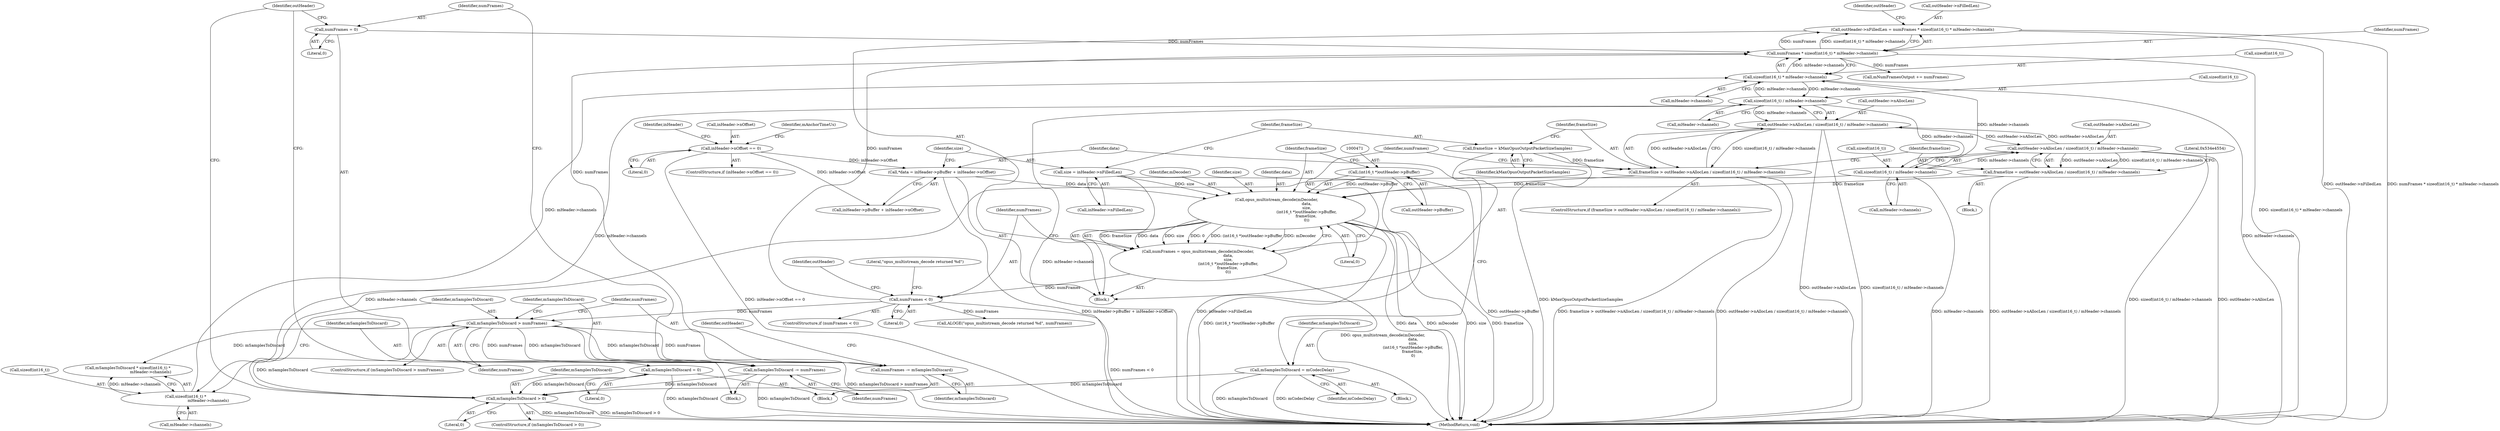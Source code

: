 digraph "0_Android_4e32001e4196f39ddd0b86686ae0231c8f5ed944@API" {
"1000532" [label="(Call,outHeader->nFilledLen = numFrames * sizeof(int16_t) * mHeader->channels)"];
"1000536" [label="(Call,numFrames * sizeof(int16_t) * mHeader->channels)"];
"1000514" [label="(Call,numFrames -= mSamplesToDiscard)"];
"1000502" [label="(Call,mSamplesToDiscard > numFrames)"];
"1000497" [label="(Call,mSamplesToDiscard > 0)"];
"1000529" [label="(Call,mSamplesToDiscard = 0)"];
"1000506" [label="(Call,mSamplesToDiscard -= numFrames)"];
"1000411" [label="(Call,mSamplesToDiscard = mCodecDelay)"];
"1000478" [label="(Call,numFrames < 0)"];
"1000464" [label="(Call,numFrames = opus_multistream_decode(mDecoder,\n                                                 data,\n                                                 size,\n                                                 (int16_t *)outHeader->pBuffer,\n                                                frameSize,\n                                                 0))"];
"1000466" [label="(Call,opus_multistream_decode(mDecoder,\n                                                 data,\n                                                 size,\n                                                 (int16_t *)outHeader->pBuffer,\n                                                frameSize,\n                                                 0))"];
"1000415" [label="(Call,*data = inHeader->pBuffer + inHeader->nOffset)"];
"1000390" [label="(Call,inHeader->nOffset == 0)"];
"1000425" [label="(Call,size = inHeader->nFilledLen)"];
"1000470" [label="(Call,(int16_t *)outHeader->pBuffer)"];
"1000435" [label="(Call,frameSize > outHeader->nAllocLen / sizeof(int16_t) / mHeader->channels)"];
"1000431" [label="(Call,frameSize = kMaxOpusOutputPacketSizeSamples)"];
"1000437" [label="(Call,outHeader->nAllocLen / sizeof(int16_t) / mHeader->channels)"];
"1000450" [label="(Call,outHeader->nAllocLen / sizeof(int16_t) / mHeader->channels)"];
"1000454" [label="(Call,sizeof(int16_t) / mHeader->channels)"];
"1000441" [label="(Call,sizeof(int16_t) / mHeader->channels)"];
"1000538" [label="(Call,sizeof(int16_t) * mHeader->channels)"];
"1000523" [label="(Call,sizeof(int16_t) *\n                                     mHeader->channels)"];
"1000448" [label="(Call,frameSize = outHeader->nAllocLen / sizeof(int16_t) / mHeader->channels)"];
"1000509" [label="(Call,numFrames = 0)"];
"1000501" [label="(ControlStructure,if (mSamplesToDiscard > numFrames))"];
"1000461" [label="(Literal,0x534e4554)"];
"1000478" [label="(Call,numFrames < 0)"];
"1000546" [label="(Identifier,outHeader)"];
"1000538" [label="(Call,sizeof(int16_t) * mHeader->channels)"];
"1000482" [label="(Call,ALOGE(\"opus_multistream_decode returned %d\", numFrames))"];
"1000448" [label="(Call,frameSize = outHeader->nAllocLen / sizeof(int16_t) / mHeader->channels)"];
"1000498" [label="(Identifier,mSamplesToDiscard)"];
"1000394" [label="(Literal,0)"];
"1000435" [label="(Call,frameSize > outHeader->nAllocLen / sizeof(int16_t) / mHeader->channels)"];
"1000437" [label="(Call,outHeader->nAllocLen / sizeof(int16_t) / mHeader->channels)"];
"1000529" [label="(Call,mSamplesToDiscard = 0)"];
"1000514" [label="(Call,numFrames -= mSamplesToDiscard)"];
"1000550" [label="(Call,mNumFramesOutput += numFrames)"];
"1000407" [label="(Identifier,inHeader)"];
"1000391" [label="(Call,inHeader->nOffset)"];
"1000504" [label="(Identifier,numFrames)"];
"1000390" [label="(Call,inHeader->nOffset == 0)"];
"1000410" [label="(Block,)"];
"1000426" [label="(Identifier,size)"];
"1000469" [label="(Identifier,size)"];
"1000537" [label="(Identifier,numFrames)"];
"1000534" [label="(Identifier,outHeader)"];
"1000438" [label="(Call,outHeader->nAllocLen)"];
"1000508" [label="(Identifier,numFrames)"];
"1000479" [label="(Identifier,numFrames)"];
"1000436" [label="(Identifier,frameSize)"];
"1000434" [label="(ControlStructure,if (frameSize > outHeader->nAllocLen / sizeof(int16_t) / mHeader->channels))"];
"1000449" [label="(Identifier,frameSize)"];
"1000515" [label="(Identifier,numFrames)"];
"1000493" [label="(Identifier,outHeader)"];
"1000531" [label="(Literal,0)"];
"1000497" [label="(Call,mSamplesToDiscard > 0)"];
"1000454" [label="(Call,sizeof(int16_t) / mHeader->channels)"];
"1000532" [label="(Call,outHeader->nFilledLen = numFrames * sizeof(int16_t) * mHeader->channels)"];
"1000475" [label="(Identifier,frameSize)"];
"1000499" [label="(Literal,0)"];
"1000541" [label="(Call,mHeader->channels)"];
"1000536" [label="(Call,numFrames * sizeof(int16_t) * mHeader->channels)"];
"1000464" [label="(Call,numFrames = opus_multistream_decode(mDecoder,\n                                                 data,\n                                                 size,\n                                                 (int16_t *)outHeader->pBuffer,\n                                                frameSize,\n                                                 0))"];
"1000468" [label="(Identifier,data)"];
"1000412" [label="(Identifier,mSamplesToDiscard)"];
"1000530" [label="(Identifier,mSamplesToDiscard)"];
"1000417" [label="(Call,inHeader->pBuffer + inHeader->nOffset)"];
"1000510" [label="(Identifier,numFrames)"];
"1000523" [label="(Call,sizeof(int16_t) *\n                                     mHeader->channels)"];
"1000427" [label="(Call,inHeader->nFilledLen)"];
"1000503" [label="(Identifier,mSamplesToDiscard)"];
"1000432" [label="(Identifier,frameSize)"];
"1000411" [label="(Call,mSamplesToDiscard = mCodecDelay)"];
"1000313" [label="(Block,)"];
"1000526" [label="(Call,mHeader->channels)"];
"1000483" [label="(Literal,\"opus_multistream_decode returned %d\")"];
"1000451" [label="(Call,outHeader->nAllocLen)"];
"1000507" [label="(Identifier,mSamplesToDiscard)"];
"1000470" [label="(Call,(int16_t *)outHeader->pBuffer)"];
"1000457" [label="(Call,mHeader->channels)"];
"1000413" [label="(Identifier,mCodecDelay)"];
"1000496" [label="(ControlStructure,if (mSamplesToDiscard > 0))"];
"1000450" [label="(Call,outHeader->nAllocLen / sizeof(int16_t) / mHeader->channels)"];
"1000480" [label="(Literal,0)"];
"1000472" [label="(Call,outHeader->pBuffer)"];
"1000585" [label="(MethodReturn,void)"];
"1000519" [label="(Identifier,outHeader)"];
"1000477" [label="(ControlStructure,if (numFrames < 0))"];
"1000466" [label="(Call,opus_multistream_decode(mDecoder,\n                                                 data,\n                                                 size,\n                                                 (int16_t *)outHeader->pBuffer,\n                                                frameSize,\n                                                 0))"];
"1000467" [label="(Identifier,mDecoder)"];
"1000431" [label="(Call,frameSize = kMaxOpusOutputPacketSizeSamples)"];
"1000513" [label="(Block,)"];
"1000509" [label="(Call,numFrames = 0)"];
"1000524" [label="(Call,sizeof(int16_t))"];
"1000476" [label="(Literal,0)"];
"1000397" [label="(Identifier,mAnchorTimeUs)"];
"1000539" [label="(Call,sizeof(int16_t))"];
"1000433" [label="(Identifier,kMaxOpusOutputPacketSizeSamples)"];
"1000415" [label="(Call,*data = inHeader->pBuffer + inHeader->nOffset)"];
"1000425" [label="(Call,size = inHeader->nFilledLen)"];
"1000416" [label="(Identifier,data)"];
"1000465" [label="(Identifier,numFrames)"];
"1000447" [label="(Block,)"];
"1000506" [label="(Call,mSamplesToDiscard -= numFrames)"];
"1000444" [label="(Call,mHeader->channels)"];
"1000516" [label="(Identifier,mSamplesToDiscard)"];
"1000511" [label="(Literal,0)"];
"1000502" [label="(Call,mSamplesToDiscard > numFrames)"];
"1000389" [label="(ControlStructure,if (inHeader->nOffset == 0))"];
"1000533" [label="(Call,outHeader->nFilledLen)"];
"1000442" [label="(Call,sizeof(int16_t))"];
"1000505" [label="(Block,)"];
"1000521" [label="(Call,mSamplesToDiscard * sizeof(int16_t) *\n                                     mHeader->channels)"];
"1000441" [label="(Call,sizeof(int16_t) / mHeader->channels)"];
"1000455" [label="(Call,sizeof(int16_t))"];
"1000532" -> "1000313"  [label="AST: "];
"1000532" -> "1000536"  [label="CFG: "];
"1000533" -> "1000532"  [label="AST: "];
"1000536" -> "1000532"  [label="AST: "];
"1000546" -> "1000532"  [label="CFG: "];
"1000532" -> "1000585"  [label="DDG: outHeader->nFilledLen"];
"1000532" -> "1000585"  [label="DDG: numFrames * sizeof(int16_t) * mHeader->channels"];
"1000536" -> "1000532"  [label="DDG: numFrames"];
"1000536" -> "1000532"  [label="DDG: sizeof(int16_t) * mHeader->channels"];
"1000536" -> "1000538"  [label="CFG: "];
"1000537" -> "1000536"  [label="AST: "];
"1000538" -> "1000536"  [label="AST: "];
"1000536" -> "1000585"  [label="DDG: sizeof(int16_t) * mHeader->channels"];
"1000514" -> "1000536"  [label="DDG: numFrames"];
"1000478" -> "1000536"  [label="DDG: numFrames"];
"1000509" -> "1000536"  [label="DDG: numFrames"];
"1000538" -> "1000536"  [label="DDG: mHeader->channels"];
"1000536" -> "1000550"  [label="DDG: numFrames"];
"1000514" -> "1000513"  [label="AST: "];
"1000514" -> "1000516"  [label="CFG: "];
"1000515" -> "1000514"  [label="AST: "];
"1000516" -> "1000514"  [label="AST: "];
"1000519" -> "1000514"  [label="CFG: "];
"1000502" -> "1000514"  [label="DDG: mSamplesToDiscard"];
"1000502" -> "1000514"  [label="DDG: numFrames"];
"1000502" -> "1000501"  [label="AST: "];
"1000502" -> "1000504"  [label="CFG: "];
"1000503" -> "1000502"  [label="AST: "];
"1000504" -> "1000502"  [label="AST: "];
"1000507" -> "1000502"  [label="CFG: "];
"1000515" -> "1000502"  [label="CFG: "];
"1000502" -> "1000585"  [label="DDG: mSamplesToDiscard > numFrames"];
"1000497" -> "1000502"  [label="DDG: mSamplesToDiscard"];
"1000478" -> "1000502"  [label="DDG: numFrames"];
"1000502" -> "1000506"  [label="DDG: numFrames"];
"1000502" -> "1000506"  [label="DDG: mSamplesToDiscard"];
"1000502" -> "1000521"  [label="DDG: mSamplesToDiscard"];
"1000497" -> "1000496"  [label="AST: "];
"1000497" -> "1000499"  [label="CFG: "];
"1000498" -> "1000497"  [label="AST: "];
"1000499" -> "1000497"  [label="AST: "];
"1000503" -> "1000497"  [label="CFG: "];
"1000534" -> "1000497"  [label="CFG: "];
"1000497" -> "1000585"  [label="DDG: mSamplesToDiscard"];
"1000497" -> "1000585"  [label="DDG: mSamplesToDiscard > 0"];
"1000529" -> "1000497"  [label="DDG: mSamplesToDiscard"];
"1000506" -> "1000497"  [label="DDG: mSamplesToDiscard"];
"1000411" -> "1000497"  [label="DDG: mSamplesToDiscard"];
"1000529" -> "1000513"  [label="AST: "];
"1000529" -> "1000531"  [label="CFG: "];
"1000530" -> "1000529"  [label="AST: "];
"1000531" -> "1000529"  [label="AST: "];
"1000534" -> "1000529"  [label="CFG: "];
"1000529" -> "1000585"  [label="DDG: mSamplesToDiscard"];
"1000506" -> "1000505"  [label="AST: "];
"1000506" -> "1000508"  [label="CFG: "];
"1000507" -> "1000506"  [label="AST: "];
"1000508" -> "1000506"  [label="AST: "];
"1000510" -> "1000506"  [label="CFG: "];
"1000506" -> "1000585"  [label="DDG: mSamplesToDiscard"];
"1000411" -> "1000410"  [label="AST: "];
"1000411" -> "1000413"  [label="CFG: "];
"1000412" -> "1000411"  [label="AST: "];
"1000413" -> "1000411"  [label="AST: "];
"1000416" -> "1000411"  [label="CFG: "];
"1000411" -> "1000585"  [label="DDG: mSamplesToDiscard"];
"1000411" -> "1000585"  [label="DDG: mCodecDelay"];
"1000478" -> "1000477"  [label="AST: "];
"1000478" -> "1000480"  [label="CFG: "];
"1000479" -> "1000478"  [label="AST: "];
"1000480" -> "1000478"  [label="AST: "];
"1000483" -> "1000478"  [label="CFG: "];
"1000493" -> "1000478"  [label="CFG: "];
"1000478" -> "1000585"  [label="DDG: numFrames < 0"];
"1000464" -> "1000478"  [label="DDG: numFrames"];
"1000478" -> "1000482"  [label="DDG: numFrames"];
"1000464" -> "1000313"  [label="AST: "];
"1000464" -> "1000466"  [label="CFG: "];
"1000465" -> "1000464"  [label="AST: "];
"1000466" -> "1000464"  [label="AST: "];
"1000479" -> "1000464"  [label="CFG: "];
"1000464" -> "1000585"  [label="DDG: opus_multistream_decode(mDecoder,\n                                                 data,\n                                                 size,\n                                                 (int16_t *)outHeader->pBuffer,\n                                                frameSize,\n                                                 0)"];
"1000466" -> "1000464"  [label="DDG: frameSize"];
"1000466" -> "1000464"  [label="DDG: data"];
"1000466" -> "1000464"  [label="DDG: size"];
"1000466" -> "1000464"  [label="DDG: 0"];
"1000466" -> "1000464"  [label="DDG: (int16_t *)outHeader->pBuffer"];
"1000466" -> "1000464"  [label="DDG: mDecoder"];
"1000466" -> "1000476"  [label="CFG: "];
"1000467" -> "1000466"  [label="AST: "];
"1000468" -> "1000466"  [label="AST: "];
"1000469" -> "1000466"  [label="AST: "];
"1000470" -> "1000466"  [label="AST: "];
"1000475" -> "1000466"  [label="AST: "];
"1000476" -> "1000466"  [label="AST: "];
"1000466" -> "1000585"  [label="DDG: data"];
"1000466" -> "1000585"  [label="DDG: mDecoder"];
"1000466" -> "1000585"  [label="DDG: size"];
"1000466" -> "1000585"  [label="DDG: frameSize"];
"1000466" -> "1000585"  [label="DDG: (int16_t *)outHeader->pBuffer"];
"1000415" -> "1000466"  [label="DDG: data"];
"1000425" -> "1000466"  [label="DDG: size"];
"1000470" -> "1000466"  [label="DDG: outHeader->pBuffer"];
"1000435" -> "1000466"  [label="DDG: frameSize"];
"1000448" -> "1000466"  [label="DDG: frameSize"];
"1000415" -> "1000313"  [label="AST: "];
"1000415" -> "1000417"  [label="CFG: "];
"1000416" -> "1000415"  [label="AST: "];
"1000417" -> "1000415"  [label="AST: "];
"1000426" -> "1000415"  [label="CFG: "];
"1000415" -> "1000585"  [label="DDG: inHeader->pBuffer + inHeader->nOffset"];
"1000390" -> "1000415"  [label="DDG: inHeader->nOffset"];
"1000390" -> "1000389"  [label="AST: "];
"1000390" -> "1000394"  [label="CFG: "];
"1000391" -> "1000390"  [label="AST: "];
"1000394" -> "1000390"  [label="AST: "];
"1000397" -> "1000390"  [label="CFG: "];
"1000407" -> "1000390"  [label="CFG: "];
"1000390" -> "1000585"  [label="DDG: inHeader->nOffset == 0"];
"1000390" -> "1000417"  [label="DDG: inHeader->nOffset"];
"1000425" -> "1000313"  [label="AST: "];
"1000425" -> "1000427"  [label="CFG: "];
"1000426" -> "1000425"  [label="AST: "];
"1000427" -> "1000425"  [label="AST: "];
"1000432" -> "1000425"  [label="CFG: "];
"1000425" -> "1000585"  [label="DDG: inHeader->nFilledLen"];
"1000470" -> "1000472"  [label="CFG: "];
"1000471" -> "1000470"  [label="AST: "];
"1000472" -> "1000470"  [label="AST: "];
"1000475" -> "1000470"  [label="CFG: "];
"1000470" -> "1000585"  [label="DDG: outHeader->pBuffer"];
"1000435" -> "1000434"  [label="AST: "];
"1000435" -> "1000437"  [label="CFG: "];
"1000436" -> "1000435"  [label="AST: "];
"1000437" -> "1000435"  [label="AST: "];
"1000449" -> "1000435"  [label="CFG: "];
"1000465" -> "1000435"  [label="CFG: "];
"1000435" -> "1000585"  [label="DDG: outHeader->nAllocLen / sizeof(int16_t) / mHeader->channels"];
"1000435" -> "1000585"  [label="DDG: frameSize > outHeader->nAllocLen / sizeof(int16_t) / mHeader->channels"];
"1000431" -> "1000435"  [label="DDG: frameSize"];
"1000437" -> "1000435"  [label="DDG: outHeader->nAllocLen"];
"1000437" -> "1000435"  [label="DDG: sizeof(int16_t) / mHeader->channels"];
"1000431" -> "1000313"  [label="AST: "];
"1000431" -> "1000433"  [label="CFG: "];
"1000432" -> "1000431"  [label="AST: "];
"1000433" -> "1000431"  [label="AST: "];
"1000436" -> "1000431"  [label="CFG: "];
"1000431" -> "1000585"  [label="DDG: kMaxOpusOutputPacketSizeSamples"];
"1000437" -> "1000441"  [label="CFG: "];
"1000438" -> "1000437"  [label="AST: "];
"1000441" -> "1000437"  [label="AST: "];
"1000437" -> "1000585"  [label="DDG: outHeader->nAllocLen"];
"1000437" -> "1000585"  [label="DDG: sizeof(int16_t) / mHeader->channels"];
"1000450" -> "1000437"  [label="DDG: outHeader->nAllocLen"];
"1000441" -> "1000437"  [label="DDG: mHeader->channels"];
"1000437" -> "1000450"  [label="DDG: outHeader->nAllocLen"];
"1000450" -> "1000448"  [label="AST: "];
"1000450" -> "1000454"  [label="CFG: "];
"1000451" -> "1000450"  [label="AST: "];
"1000454" -> "1000450"  [label="AST: "];
"1000448" -> "1000450"  [label="CFG: "];
"1000450" -> "1000585"  [label="DDG: outHeader->nAllocLen"];
"1000450" -> "1000585"  [label="DDG: sizeof(int16_t) / mHeader->channels"];
"1000450" -> "1000448"  [label="DDG: outHeader->nAllocLen"];
"1000450" -> "1000448"  [label="DDG: sizeof(int16_t) / mHeader->channels"];
"1000454" -> "1000450"  [label="DDG: mHeader->channels"];
"1000454" -> "1000457"  [label="CFG: "];
"1000455" -> "1000454"  [label="AST: "];
"1000457" -> "1000454"  [label="AST: "];
"1000454" -> "1000585"  [label="DDG: mHeader->channels"];
"1000441" -> "1000454"  [label="DDG: mHeader->channels"];
"1000454" -> "1000523"  [label="DDG: mHeader->channels"];
"1000454" -> "1000538"  [label="DDG: mHeader->channels"];
"1000441" -> "1000444"  [label="CFG: "];
"1000442" -> "1000441"  [label="AST: "];
"1000444" -> "1000441"  [label="AST: "];
"1000441" -> "1000585"  [label="DDG: mHeader->channels"];
"1000538" -> "1000441"  [label="DDG: mHeader->channels"];
"1000441" -> "1000523"  [label="DDG: mHeader->channels"];
"1000441" -> "1000538"  [label="DDG: mHeader->channels"];
"1000538" -> "1000541"  [label="CFG: "];
"1000539" -> "1000538"  [label="AST: "];
"1000541" -> "1000538"  [label="AST: "];
"1000538" -> "1000585"  [label="DDG: mHeader->channels"];
"1000523" -> "1000538"  [label="DDG: mHeader->channels"];
"1000523" -> "1000521"  [label="AST: "];
"1000523" -> "1000526"  [label="CFG: "];
"1000524" -> "1000523"  [label="AST: "];
"1000526" -> "1000523"  [label="AST: "];
"1000521" -> "1000523"  [label="CFG: "];
"1000523" -> "1000521"  [label="DDG: mHeader->channels"];
"1000448" -> "1000447"  [label="AST: "];
"1000449" -> "1000448"  [label="AST: "];
"1000461" -> "1000448"  [label="CFG: "];
"1000448" -> "1000585"  [label="DDG: outHeader->nAllocLen / sizeof(int16_t) / mHeader->channels"];
"1000509" -> "1000505"  [label="AST: "];
"1000509" -> "1000511"  [label="CFG: "];
"1000510" -> "1000509"  [label="AST: "];
"1000511" -> "1000509"  [label="AST: "];
"1000534" -> "1000509"  [label="CFG: "];
}

